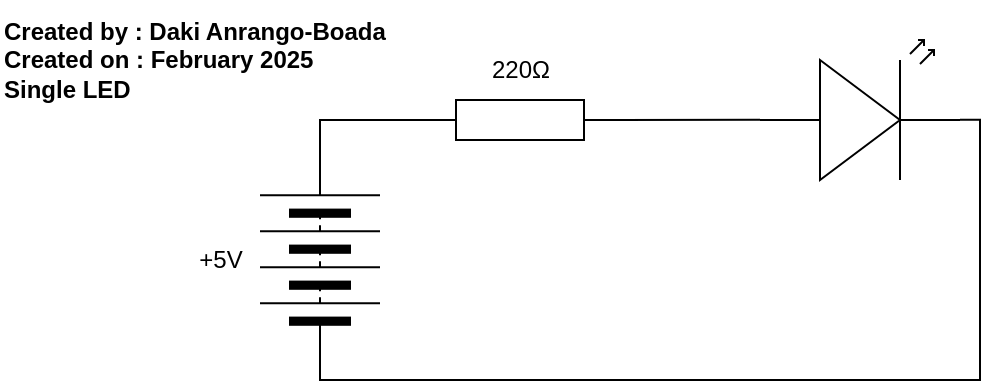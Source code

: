 <mxfile>
    <diagram id="466Lsff72X-bcBYe_i-h" name="Page-1">
        <mxGraphModel dx="883" dy="444" grid="1" gridSize="10" guides="1" tooltips="1" connect="1" arrows="1" fold="1" page="1" pageScale="1" pageWidth="827" pageHeight="1169" math="0" shadow="0">
            <root>
                <mxCell id="0"/>
                <mxCell id="1" parent="0"/>
                <mxCell id="2" value="" style="pointerEvents=1;verticalLabelPosition=bottom;shadow=0;dashed=0;align=center;html=1;verticalAlign=top;shape=mxgraph.electrical.resistors.resistor_1;" vertex="1" parent="1">
                    <mxGeometry x="320" y="250" width="100" height="20" as="geometry"/>
                </mxCell>
                <mxCell id="3" value="" style="pointerEvents=1;verticalLabelPosition=bottom;shadow=0;dashed=0;align=center;html=1;verticalAlign=top;shape=mxgraph.electrical.miscellaneous.batteryStack;rotation=-90;" vertex="1" parent="1">
                    <mxGeometry x="220" y="300" width="100" height="60" as="geometry"/>
                </mxCell>
                <mxCell id="7" style="edgeStyle=orthogonalEdgeStyle;html=1;exitX=1;exitY=0.57;exitDx=0;exitDy=0;exitPerimeter=0;entryX=0;entryY=0.5;entryDx=0;entryDy=0;rounded=0;curved=0;endArrow=none;endFill=0;" edge="1" parent="1" source="4" target="3">
                    <mxGeometry relative="1" as="geometry"/>
                </mxCell>
                <mxCell id="4" value="" style="verticalLabelPosition=bottom;shadow=0;dashed=0;align=center;html=1;verticalAlign=top;shape=mxgraph.electrical.opto_electronics.led_2;pointerEvents=1;" vertex="1" parent="1">
                    <mxGeometry x="490" y="220" width="100" height="70" as="geometry"/>
                </mxCell>
                <mxCell id="5" style="edgeStyle=orthogonalEdgeStyle;html=1;exitX=1;exitY=0.5;exitDx=0;exitDy=0;entryX=0;entryY=0.5;entryDx=0;entryDy=0;entryPerimeter=0;rounded=0;endArrow=none;endFill=0;" edge="1" parent="1" source="3" target="2">
                    <mxGeometry relative="1" as="geometry"/>
                </mxCell>
                <mxCell id="6" style="edgeStyle=none;html=1;exitX=1;exitY=0.5;exitDx=0;exitDy=0;exitPerimeter=0;entryX=0;entryY=0.57;entryDx=0;entryDy=0;entryPerimeter=0;rounded=0;curved=0;endArrow=none;endFill=0;" edge="1" parent="1" source="2" target="4">
                    <mxGeometry relative="1" as="geometry"/>
                </mxCell>
                <mxCell id="8" value="220Ω" style="text;html=1;align=center;verticalAlign=middle;resizable=0;points=[];autosize=1;strokeColor=none;fillColor=none;" vertex="1" parent="1">
                    <mxGeometry x="345" y="220" width="50" height="30" as="geometry"/>
                </mxCell>
                <mxCell id="9" value="+5V" style="text;html=1;align=center;verticalAlign=middle;resizable=0;points=[];autosize=1;strokeColor=none;fillColor=none;" vertex="1" parent="1">
                    <mxGeometry x="195" y="315" width="50" height="30" as="geometry"/>
                </mxCell>
                <mxCell id="10" value="&lt;b&gt;Created by : Daki Anrango-Boada&lt;/b&gt;&lt;div&gt;&lt;b&gt;Created on : February 2025&lt;/b&gt;&lt;/div&gt;&lt;div&gt;&lt;b&gt;Single LED&lt;/b&gt;&lt;/div&gt;" style="text;html=1;align=left;verticalAlign=middle;resizable=0;points=[];autosize=1;strokeColor=none;fillColor=none;" vertex="1" parent="1">
                    <mxGeometry x="110" y="200" width="210" height="60" as="geometry"/>
                </mxCell>
            </root>
        </mxGraphModel>
    </diagram>
</mxfile>